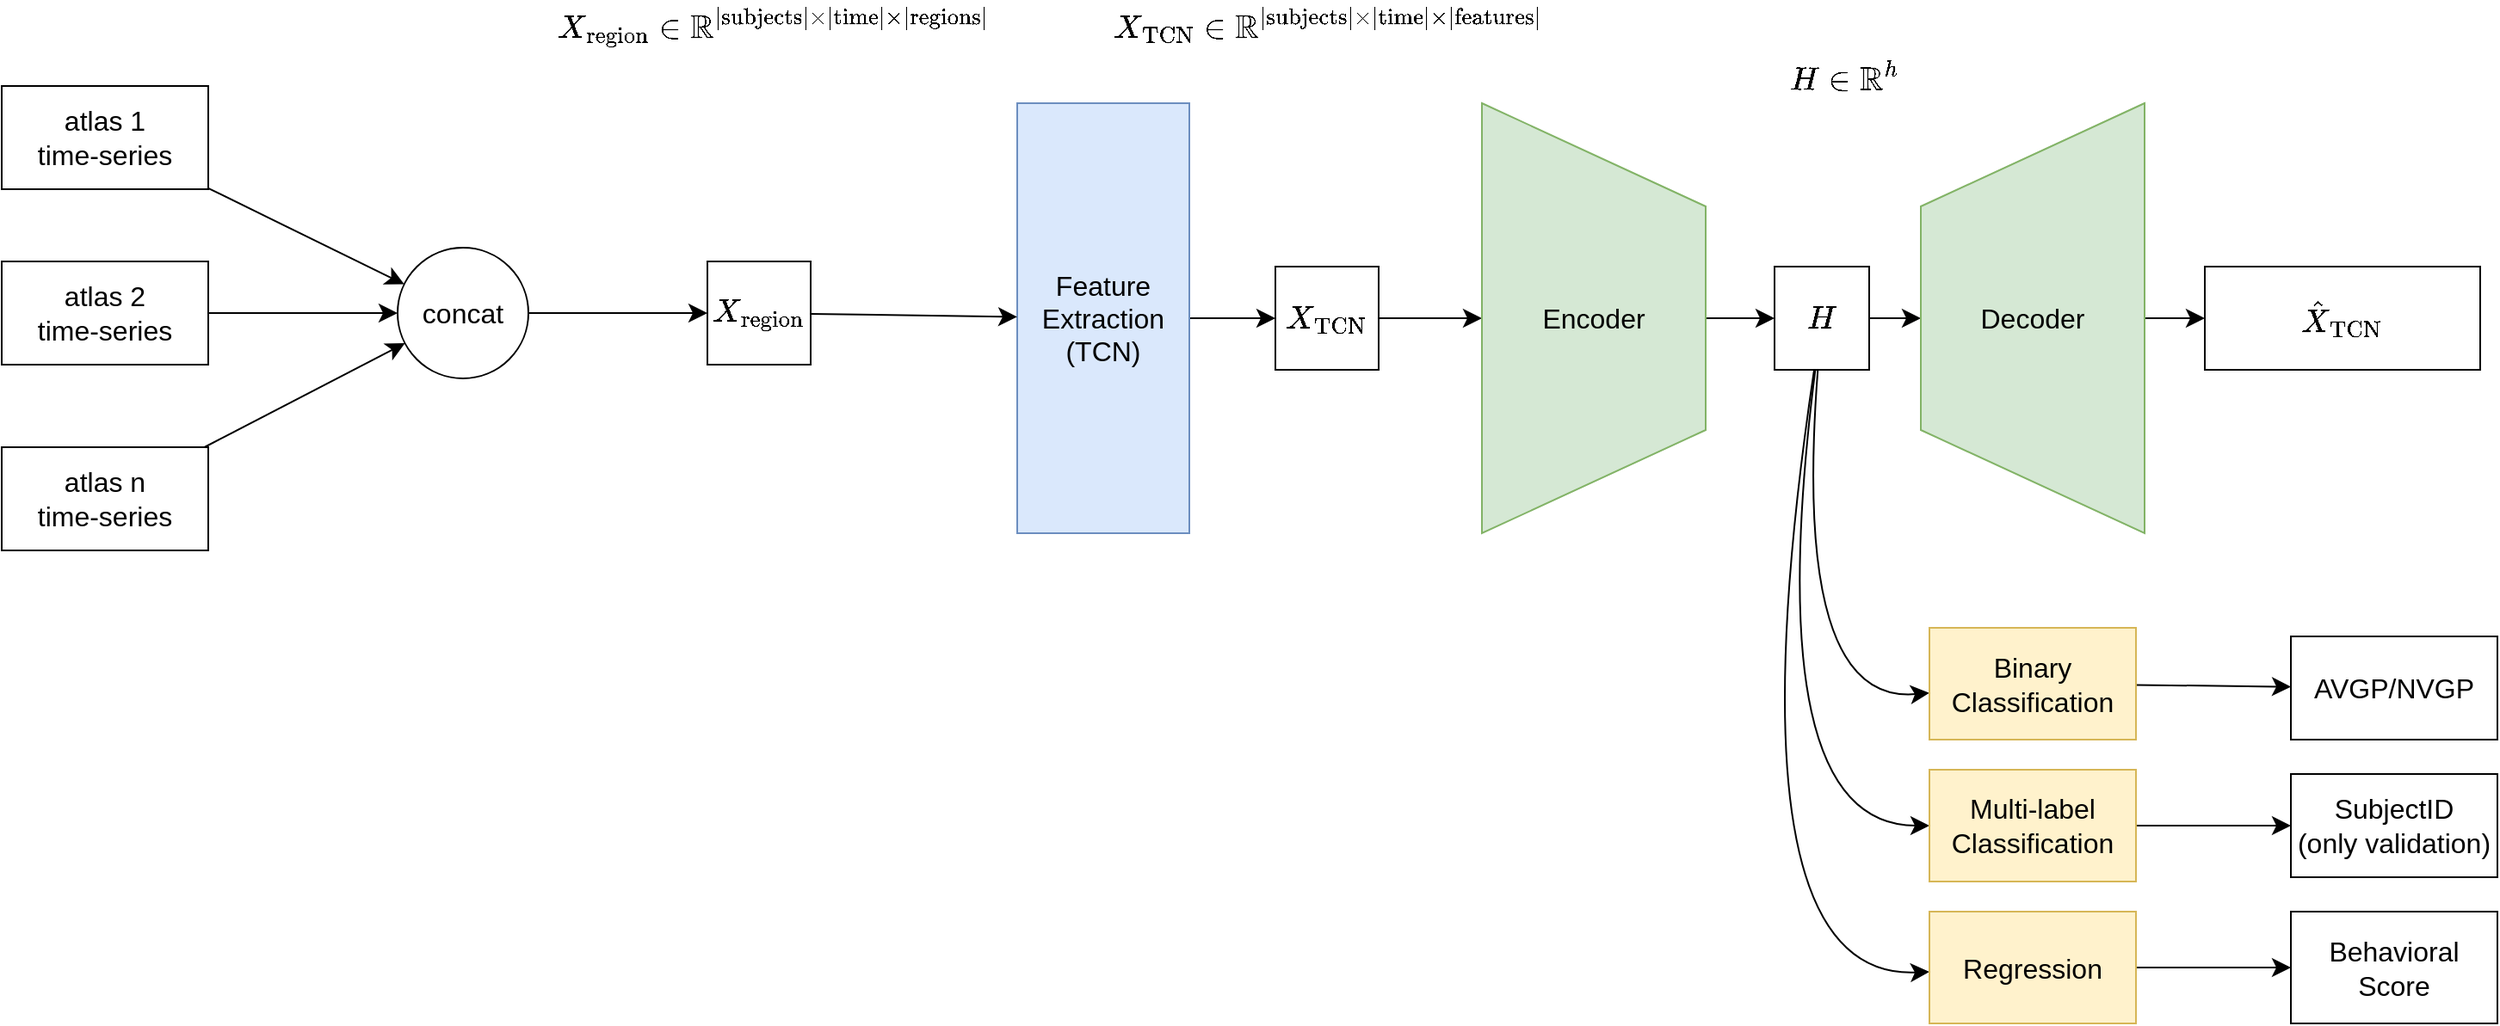 <mxfile version="20.8.10" type="device" pages="2"><diagram name="Page-1" id="v9CIK2oa1zwDKgnW03CO"><mxGraphModel dx="2646" dy="965" grid="1" gridSize="10" guides="1" tooltips="1" connect="1" arrows="1" fold="1" page="1" pageScale="1" pageWidth="1169" pageHeight="827" background="none" math="1" shadow="0"><root><mxCell id="0"/><mxCell id="1" parent="0"/><mxCell id="wKaW4Fs3rnWbFX8rqTKm-27" style="edgeStyle=none;curved=1;rounded=0;orthogonalLoop=1;jettySize=auto;html=1;fontSize=12;startSize=8;endSize=8;" parent="1" source="wKaW4Fs3rnWbFX8rqTKm-2" target="wKaW4Fs3rnWbFX8rqTKm-26" edge="1"><mxGeometry relative="1" as="geometry"/></mxCell><mxCell id="wKaW4Fs3rnWbFX8rqTKm-2" value="atlas 1&lt;br&gt;time-series" style="rounded=0;whiteSpace=wrap;html=1;fontSize=16;" parent="1" vertex="1"><mxGeometry x="-420" y="240" width="120" height="60" as="geometry"/></mxCell><mxCell id="wKaW4Fs3rnWbFX8rqTKm-28" style="edgeStyle=none;curved=1;rounded=0;orthogonalLoop=1;jettySize=auto;html=1;fontSize=12;startSize=8;endSize=8;" parent="1" source="wKaW4Fs3rnWbFX8rqTKm-3" target="wKaW4Fs3rnWbFX8rqTKm-26" edge="1"><mxGeometry relative="1" as="geometry"/></mxCell><mxCell id="wKaW4Fs3rnWbFX8rqTKm-3" value="atlas 2&lt;br&gt;time-series" style="rounded=0;whiteSpace=wrap;html=1;fontSize=16;" parent="1" vertex="1"><mxGeometry x="-420" y="342" width="120" height="60" as="geometry"/></mxCell><mxCell id="wKaW4Fs3rnWbFX8rqTKm-29" style="edgeStyle=none;curved=1;rounded=0;orthogonalLoop=1;jettySize=auto;html=1;fontSize=12;startSize=8;endSize=8;" parent="1" source="wKaW4Fs3rnWbFX8rqTKm-4" target="wKaW4Fs3rnWbFX8rqTKm-26" edge="1"><mxGeometry relative="1" as="geometry"/></mxCell><mxCell id="wKaW4Fs3rnWbFX8rqTKm-4" value="atlas n&lt;br&gt;time-series" style="rounded=0;whiteSpace=wrap;html=1;fontSize=16;" parent="1" vertex="1"><mxGeometry x="-420" y="450" width="120" height="60" as="geometry"/></mxCell><mxCell id="wKaW4Fs3rnWbFX8rqTKm-31" style="edgeStyle=none;curved=1;rounded=0;orthogonalLoop=1;jettySize=auto;html=1;fontSize=12;startSize=8;endSize=8;" parent="1" source="wKaW4Fs3rnWbFX8rqTKm-7" target="wKaW4Fs3rnWbFX8rqTKm-8" edge="1"><mxGeometry relative="1" as="geometry"/></mxCell><mxCell id="wKaW4Fs3rnWbFX8rqTKm-7" value="Feature Extraction (TCN)" style="rounded=0;whiteSpace=wrap;html=1;fontSize=16;fillColor=#dae8fc;strokeColor=#6c8ebf;" parent="1" vertex="1"><mxGeometry x="170" y="250" width="100" height="250" as="geometry"/></mxCell><mxCell id="wKaW4Fs3rnWbFX8rqTKm-32" style="edgeStyle=none;curved=1;rounded=0;orthogonalLoop=1;jettySize=auto;html=1;fontSize=12;startSize=8;endSize=8;" parent="1" source="wKaW4Fs3rnWbFX8rqTKm-8" target="jq08Hw6DQKxuc98hJG0z-2" edge="1"><mxGeometry relative="1" as="geometry"/></mxCell><mxCell id="wKaW4Fs3rnWbFX8rqTKm-8" value="$$X_\text{TCN}$$" style="rounded=0;whiteSpace=wrap;html=1;fontSize=16;" parent="1" vertex="1"><mxGeometry x="320" y="345" width="60" height="60" as="geometry"/></mxCell><mxCell id="wKaW4Fs3rnWbFX8rqTKm-33" style="edgeStyle=none;curved=1;rounded=0;orthogonalLoop=1;jettySize=auto;html=1;fontSize=12;startSize=8;endSize=8;" parent="1" source="jq08Hw6DQKxuc98hJG0z-2" target="wKaW4Fs3rnWbFX8rqTKm-12" edge="1"><mxGeometry relative="1" as="geometry"/></mxCell><mxCell id="wKaW4Fs3rnWbFX8rqTKm-35" style="edgeStyle=none;curved=1;rounded=0;orthogonalLoop=1;jettySize=auto;html=1;fontSize=12;startSize=8;endSize=8;" parent="1" source="jq08Hw6DQKxuc98hJG0z-3" target="wKaW4Fs3rnWbFX8rqTKm-21" edge="1"><mxGeometry relative="1" as="geometry"/></mxCell><mxCell id="wKaW4Fs3rnWbFX8rqTKm-15" style="edgeStyle=none;curved=1;rounded=0;orthogonalLoop=1;jettySize=auto;html=1;fontSize=12;startSize=8;endSize=8;" parent="1" source="wKaW4Fs3rnWbFX8rqTKm-12" target="wKaW4Fs3rnWbFX8rqTKm-16" edge="1"><mxGeometry relative="1" as="geometry"><mxPoint x="630" y="580" as="targetPoint"/><Array as="points"><mxPoint x="620" y="600"/></Array></mxGeometry></mxCell><mxCell id="wKaW4Fs3rnWbFX8rqTKm-20" style="edgeStyle=none;curved=1;rounded=0;orthogonalLoop=1;jettySize=auto;html=1;fontSize=12;startSize=8;endSize=8;" parent="1" source="wKaW4Fs3rnWbFX8rqTKm-12" target="wKaW4Fs3rnWbFX8rqTKm-18" edge="1"><mxGeometry relative="1" as="geometry"><Array as="points"><mxPoint x="600" y="670"/></Array></mxGeometry></mxCell><mxCell id="wKaW4Fs3rnWbFX8rqTKm-34" style="edgeStyle=none;curved=1;rounded=0;orthogonalLoop=1;jettySize=auto;html=1;fontSize=12;startSize=8;endSize=8;" parent="1" source="wKaW4Fs3rnWbFX8rqTKm-12" target="jq08Hw6DQKxuc98hJG0z-3" edge="1"><mxGeometry relative="1" as="geometry"/></mxCell><mxCell id="jq08Hw6DQKxuc98hJG0z-1" style="edgeStyle=none;curved=1;rounded=0;orthogonalLoop=1;jettySize=auto;html=1;fontSize=12;startSize=8;endSize=8;" parent="1" source="wKaW4Fs3rnWbFX8rqTKm-12" target="wKaW4Fs3rnWbFX8rqTKm-23" edge="1"><mxGeometry relative="1" as="geometry"><Array as="points"><mxPoint x="580" y="760"/></Array></mxGeometry></mxCell><mxCell id="wKaW4Fs3rnWbFX8rqTKm-12" value="$$H$$" style="rounded=0;whiteSpace=wrap;html=1;fontSize=16;" parent="1" vertex="1"><mxGeometry x="610" y="345" width="55" height="60" as="geometry"/></mxCell><mxCell id="wKaW4Fs3rnWbFX8rqTKm-13" value="AVGP/NVGP" style="rounded=0;whiteSpace=wrap;html=1;fontSize=16;" parent="1" vertex="1"><mxGeometry x="910" y="560" width="120" height="60" as="geometry"/></mxCell><mxCell id="wKaW4Fs3rnWbFX8rqTKm-14" value="SubjectID&lt;br&gt;(only validation)" style="rounded=0;whiteSpace=wrap;html=1;fontSize=16;" parent="1" vertex="1"><mxGeometry x="910" y="640" width="120" height="60" as="geometry"/></mxCell><mxCell id="wKaW4Fs3rnWbFX8rqTKm-17" style="edgeStyle=none;curved=1;rounded=0;orthogonalLoop=1;jettySize=auto;html=1;fontSize=12;startSize=8;endSize=8;" parent="1" source="wKaW4Fs3rnWbFX8rqTKm-16" target="wKaW4Fs3rnWbFX8rqTKm-13" edge="1"><mxGeometry relative="1" as="geometry"/></mxCell><mxCell id="wKaW4Fs3rnWbFX8rqTKm-16" value="Binary Classification" style="rounded=0;whiteSpace=wrap;html=1;fontSize=16;fillColor=#fff2cc;strokeColor=#d6b656;" parent="1" vertex="1"><mxGeometry x="700" y="555" width="120" height="65" as="geometry"/></mxCell><mxCell id="wKaW4Fs3rnWbFX8rqTKm-19" style="edgeStyle=none;curved=1;rounded=0;orthogonalLoop=1;jettySize=auto;html=1;fontSize=12;startSize=8;endSize=8;" parent="1" source="wKaW4Fs3rnWbFX8rqTKm-18" target="wKaW4Fs3rnWbFX8rqTKm-14" edge="1"><mxGeometry relative="1" as="geometry"/></mxCell><mxCell id="wKaW4Fs3rnWbFX8rqTKm-18" value="Multi-label Classification" style="rounded=0;whiteSpace=wrap;html=1;fontSize=16;fillColor=#fff2cc;strokeColor=#d6b656;" parent="1" vertex="1"><mxGeometry x="700" y="637.5" width="120" height="65" as="geometry"/></mxCell><mxCell id="wKaW4Fs3rnWbFX8rqTKm-21" value="$$\hat X_\text{TCN}$$" style="rounded=0;whiteSpace=wrap;html=1;fontSize=16;" parent="1" vertex="1"><mxGeometry x="860" y="345" width="160" height="60" as="geometry"/></mxCell><mxCell id="wKaW4Fs3rnWbFX8rqTKm-25" style="edgeStyle=none;curved=1;rounded=0;orthogonalLoop=1;jettySize=auto;html=1;fontSize=12;startSize=8;endSize=8;" parent="1" source="wKaW4Fs3rnWbFX8rqTKm-23" target="wKaW4Fs3rnWbFX8rqTKm-24" edge="1"><mxGeometry relative="1" as="geometry"/></mxCell><mxCell id="wKaW4Fs3rnWbFX8rqTKm-23" value="Regression" style="rounded=0;whiteSpace=wrap;html=1;fontSize=16;fillColor=#fff2cc;strokeColor=#d6b656;" parent="1" vertex="1"><mxGeometry x="700" y="720" width="120" height="65" as="geometry"/></mxCell><mxCell id="wKaW4Fs3rnWbFX8rqTKm-24" value="Behavioral Score" style="rounded=0;whiteSpace=wrap;html=1;fontSize=16;" parent="1" vertex="1"><mxGeometry x="910" y="720" width="120" height="65" as="geometry"/></mxCell><mxCell id="wKaW4Fs3rnWbFX8rqTKm-30" style="edgeStyle=none;curved=1;rounded=0;orthogonalLoop=1;jettySize=auto;html=1;fontSize=12;startSize=8;endSize=8;" parent="1" source="wKaW4Fs3rnWbFX8rqTKm-26" target="wKaW4Fs3rnWbFX8rqTKm-37" edge="1"><mxGeometry relative="1" as="geometry"/></mxCell><mxCell id="wKaW4Fs3rnWbFX8rqTKm-26" value="concat" style="ellipse;whiteSpace=wrap;html=1;aspect=fixed;fontSize=16;" parent="1" vertex="1"><mxGeometry x="-190" y="334" width="76" height="76" as="geometry"/></mxCell><mxCell id="wKaW4Fs3rnWbFX8rqTKm-36" value="$$X_\text{region} \in \mathbb{R}^{|\text{subjects}| \times |\text{time}| \times |\text{regions}|} $$" style="text;html=1;align=center;verticalAlign=middle;resizable=1;points=[];autosize=0;strokeColor=none;fillColor=none;fontSize=16;" parent="1" vertex="1"><mxGeometry x="-90" y="190" width="235" height="30" as="geometry"/></mxCell><mxCell id="wKaW4Fs3rnWbFX8rqTKm-38" style="edgeStyle=none;curved=1;rounded=0;orthogonalLoop=1;jettySize=auto;html=1;fontSize=12;startSize=8;endSize=8;" parent="1" source="wKaW4Fs3rnWbFX8rqTKm-37" target="wKaW4Fs3rnWbFX8rqTKm-7" edge="1"><mxGeometry relative="1" as="geometry"/></mxCell><mxCell id="wKaW4Fs3rnWbFX8rqTKm-37" value="$$X_\text{region}$$" style="rounded=0;whiteSpace=wrap;html=1;fontSize=16;" parent="1" vertex="1"><mxGeometry x="-10" y="342" width="60" height="60" as="geometry"/></mxCell><mxCell id="jq08Hw6DQKxuc98hJG0z-2" value="Encoder" style="shape=trapezoid;perimeter=trapezoidPerimeter;whiteSpace=wrap;html=1;fixedSize=1;fontSize=16;flipH=0;flipV=0;direction=south;size=60;fillColor=#d5e8d4;strokeColor=#82b366;" parent="1" vertex="1"><mxGeometry x="440" y="250" width="130" height="250" as="geometry"/></mxCell><mxCell id="jq08Hw6DQKxuc98hJG0z-3" value="Decoder" style="shape=trapezoid;perimeter=trapezoidPerimeter;whiteSpace=wrap;html=1;fixedSize=1;fontSize=16;flipH=1;flipV=0;direction=south;size=60;fillColor=#d5e8d4;strokeColor=#82b366;" parent="1" vertex="1"><mxGeometry x="695" y="250" width="130" height="250" as="geometry"/></mxCell><mxCell id="jq08Hw6DQKxuc98hJG0z-5" value="$$X_\text{TCN} \in \mathbb{R}^{|\text{subjects}| \times |\text{time}| \times |\text{features}|} $$" style="text;html=1;align=center;verticalAlign=middle;resizable=1;points=[];autosize=0;strokeColor=none;fillColor=none;fontSize=16;" parent="1" vertex="1"><mxGeometry x="232.5" y="190" width="235" height="30" as="geometry"/></mxCell><mxCell id="jq08Hw6DQKxuc98hJG0z-6" value="$$H \in \mathbb{R}^{h} $$" style="text;html=1;align=center;verticalAlign=middle;resizable=1;points=[];autosize=0;strokeColor=none;fillColor=none;fontSize=16;" parent="1" vertex="1"><mxGeometry x="610" y="220" width="80" height="30" as="geometry"/></mxCell></root></mxGraphModel></diagram><diagram id="BkzOyoXgi_IYu7HLQdMx" name="Segmentation"><mxGraphModel dx="1477" dy="965" grid="1" gridSize="10" guides="1" tooltips="1" connect="1" arrows="1" fold="1" page="1" pageScale="1" pageWidth="1169" pageHeight="827" math="0" shadow="0"><root><mxCell id="0"/><mxCell id="1" parent="0"/><mxCell id="bGEWDgva3zLdA9cPRlio-1" value="" style="rounded=0;whiteSpace=wrap;html=1;fontSize=16;" vertex="1" parent="1"><mxGeometry x="200" y="220" width="220" height="20" as="geometry"/></mxCell><mxCell id="bGEWDgva3zLdA9cPRlio-2" value="" style="rounded=0;whiteSpace=wrap;html=1;fontSize=16;" vertex="1" parent="1"><mxGeometry x="630" y="360" width="60" height="20" as="geometry"/></mxCell><mxCell id="bGEWDgva3zLdA9cPRlio-3" value="" style="rounded=0;whiteSpace=wrap;html=1;fontSize=16;" vertex="1" parent="1"><mxGeometry x="630" y="250" width="60" height="20" as="geometry"/></mxCell><mxCell id="bGEWDgva3zLdA9cPRlio-4" value="" style="rounded=0;whiteSpace=wrap;html=1;fontSize=16;" vertex="1" parent="1"><mxGeometry x="690" y="250" width="60" height="20" as="geometry"/></mxCell><mxCell id="bGEWDgva3zLdA9cPRlio-5" value="" style="rounded=0;whiteSpace=wrap;html=1;fontSize=16;" vertex="1" parent="1"><mxGeometry x="750" y="250" width="60" height="20" as="geometry"/></mxCell><mxCell id="bGEWDgva3zLdA9cPRlio-6" value="" style="rounded=0;whiteSpace=wrap;html=1;fontSize=16;" vertex="1" parent="1"><mxGeometry x="870" y="250" width="60" height="20" as="geometry"/></mxCell><mxCell id="bGEWDgva3zLdA9cPRlio-11" value="" style="rounded=0;whiteSpace=wrap;html=1;fontSize=16;" vertex="1" parent="1"><mxGeometry x="690" y="360" width="60" height="20" as="geometry"/></mxCell><mxCell id="bGEWDgva3zLdA9cPRlio-12" value="" style="shape=flexArrow;endArrow=classic;html=1;rounded=0;fontSize=12;startSize=8;endSize=8;curved=1;" edge="1" parent="1"><mxGeometry width="50" height="50" relative="1" as="geometry"><mxPoint x="460" y="230" as="sourcePoint"/><mxPoint x="610" y="260" as="targetPoint"/></mxGeometry></mxCell><mxCell id="bGEWDgva3zLdA9cPRlio-13" value="segmentation" style="edgeLabel;html=1;align=center;verticalAlign=middle;resizable=0;points=[];fontSize=16;" vertex="1" connectable="0" parent="bGEWDgva3zLdA9cPRlio-12"><mxGeometry x="-0.139" y="-1" relative="1" as="geometry"><mxPoint x="15" y="-34" as="offset"/></mxGeometry></mxCell><mxCell id="bGEWDgva3zLdA9cPRlio-14" value="" style="rounded=0;whiteSpace=wrap;html=1;fontSize=16;" vertex="1" parent="1"><mxGeometry x="700" y="380" width="60" height="20" as="geometry"/></mxCell><mxCell id="bGEWDgva3zLdA9cPRlio-15" value="" style="rounded=0;whiteSpace=wrap;html=1;fontSize=16;" vertex="1" parent="1"><mxGeometry x="640" y="380" width="60" height="20" as="geometry"/></mxCell><mxCell id="bGEWDgva3zLdA9cPRlio-20" value="" style="rounded=0;whiteSpace=wrap;html=1;fontSize=16;" vertex="1" parent="1"><mxGeometry x="750" y="360" width="60" height="20" as="geometry"/></mxCell><mxCell id="bGEWDgva3zLdA9cPRlio-21" value="" style="rounded=0;whiteSpace=wrap;html=1;fontSize=16;" vertex="1" parent="1"><mxGeometry x="870" y="360" width="60" height="20" as="geometry"/></mxCell><mxCell id="bGEWDgva3zLdA9cPRlio-23" value="" style="rounded=0;whiteSpace=wrap;html=1;fontSize=16;" vertex="1" parent="1"><mxGeometry x="760" y="380" width="60" height="20" as="geometry"/></mxCell><mxCell id="bGEWDgva3zLdA9cPRlio-24" value="" style="rounded=0;whiteSpace=wrap;html=1;fontSize=16;" vertex="1" parent="1"><mxGeometry x="880" y="380" width="60" height="20" as="geometry"/></mxCell></root></mxGraphModel></diagram></mxfile>
